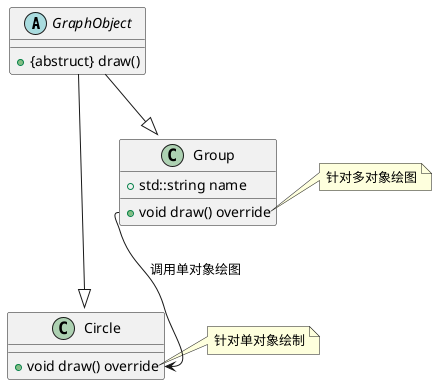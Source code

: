 @startuml
abstract class GraphObject{
    + {abstruct} draw()
}
class Circle{
    + void draw() override
}
class Group{
    + std::string name
    + void draw() override
}
GraphObject--|> Circle
GraphObject--|> Group
Group::draw-->Circle::draw: 调用单对象绘图
note right of Group::"void draw() override"
针对多对象绘图
end note
note right of Circle::"void draw() override"
针对单对象绘制
end note
@enduml
